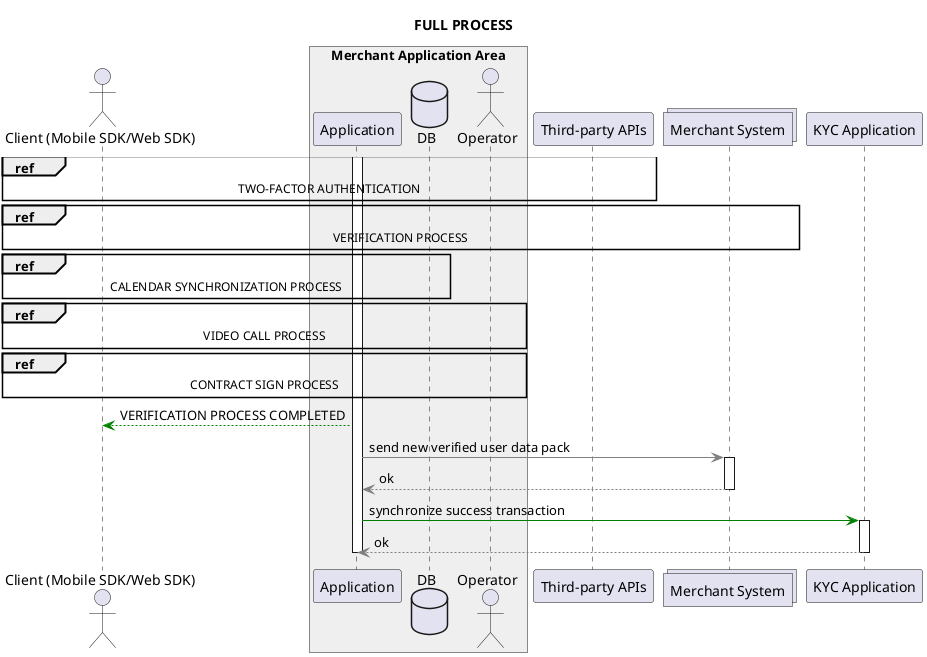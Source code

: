 @startuml
    title FULL PROCESS

    actor "Client (Mobile SDK/Web SDK)" as Client
    box "Merchant Application Area" #efefef
        participant "Application" as Server
        database "DB" as DB
        actor Operator
    end box
    participant "Third-party APIs" as API
    collections "Merchant System" as Bank
    participant "KYC Application" as KYC

    activate Server
        ref over Client, Server, DB, API : TWO-FACTOR AUTHENTICATION
        ref over Client, Server, DB, API, Bank : VERIFICATION PROCESS
        ref over Client, Server, DB : CALENDAR SYNCHRONIZATION PROCESS
        ref over Client, Server, DB, Operator : VIDEO CALL PROCESS
        ref over Client, Server, DB, Operator : CONTRACT SIGN PROCESS

        Server -[#green]-> Client : VERIFICATION PROCESS COMPLETED
        Server -[#gray]> Bank : send new verified user data pack
        activate Bank
            Bank -[#gray]-> Server : ok
        deactivate Bank
        Server -[#green]> KYC : synchronize success transaction
        activate KYC
            KYC -[#gray]-> Server : ok
        deactivate KYC
    deactivate Server
@enduml